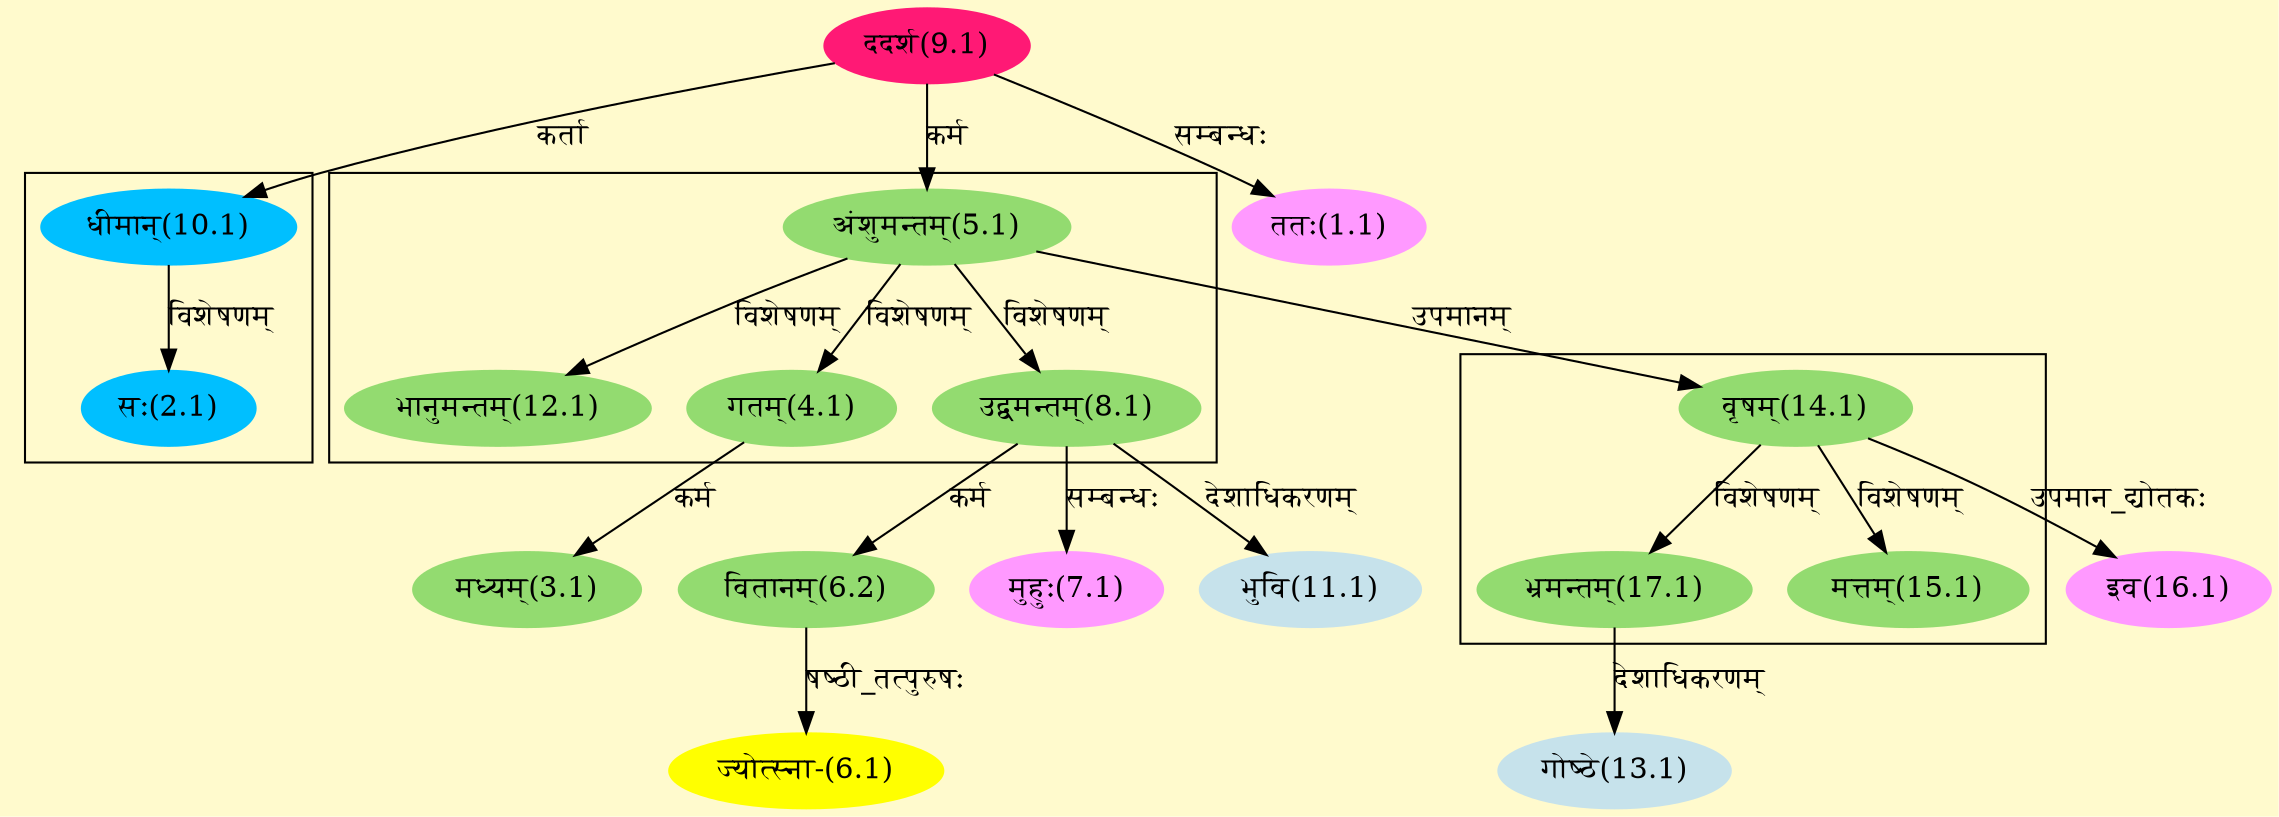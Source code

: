 digraph G{
rankdir=BT;
 compound=true;
 bgcolor="lemonchiffon1";

subgraph cluster_1{
Node2_1 [style=filled, color="#00BFFF" label = "सः(2.1)"]
Node10_1 [style=filled, color="#00BFFF" label = "धीमान्(10.1)"]

}

subgraph cluster_2{
Node4_1 [style=filled, color="#93DB70" label = "गतम्(4.1)"]
Node5_1 [style=filled, color="#93DB70" label = "अंशुमन्तम्(5.1)"]
Node8_1 [style=filled, color="#93DB70" label = "उद्वमन्तम्(8.1)"]
Node12_1 [style=filled, color="#93DB70" label = "भानुमन्तम्(12.1)"]

}

subgraph cluster_3{
Node15_1 [style=filled, color="#93DB70" label = "मत्तम्(15.1)"]
Node14_1 [style=filled, color="#93DB70" label = "वृषम्(14.1)"]
Node17_1 [style=filled, color="#93DB70" label = "भ्रमन्तम्(17.1)"]

}
Node1_1 [style=filled, color="#FF99FF" label = "ततः(1.1)"]
Node9_1 [style=filled, color="#FF1975" label = "ददर्श(9.1)"]
Node3_1 [style=filled, color="#93DB70" label = "मध्यम्(3.1)"]
Node4_1 [style=filled, color="#93DB70" label = "गतम्(4.1)"]
Node5_1 [style=filled, color="#93DB70" label = "अंशुमन्तम्(5.1)"]
Node6_1 [style=filled, color="#FFFF00" label = "ज्योत्स्ना-(6.1)"]
Node6_2 [style=filled, color="#93DB70" label = "वितानम्(6.2)"]
Node8_1 [style=filled, color="#93DB70" label = "उद्वमन्तम्(8.1)"]
Node7_1 [style=filled, color="#FF99FF" label = "मुहुः(7.1)"]
Node [style=filled, color="" label = "()"]
Node10_1 [style=filled, color="#00BFFF" label = "धीमान्(10.1)"]
Node11_1 [style=filled, color="#C6E2EB" label = "भुवि(11.1)"]
Node13_1 [style=filled, color="#C6E2EB" label = "गोष्ठे(13.1)"]
Node17_1 [style=filled, color="#93DB70" label = "भ्रमन्तम्(17.1)"]
Node14_1 [style=filled, color="#93DB70" label = "वृषम्(14.1)"]
Node16_1 [style=filled, color="#FF99FF" label = "इव(16.1)"]
/* Start of Relations section */

Node1_1 -> Node9_1 [  label="सम्बन्धः"  dir="back" ]
Node2_1 -> Node10_1 [  label="विशेषणम्"  dir="back" ]
Node3_1 -> Node4_1 [  label="कर्म"  dir="back" ]
Node4_1 -> Node5_1 [  label="विशेषणम्"  dir="back" ]
Node5_1 -> Node9_1 [  label="कर्म"  dir="back" ]
Node6_1 -> Node6_2 [  label="षष्ठी_तत्पुरुषः"  dir="back" ]
Node6_2 -> Node8_1 [  label="कर्म"  dir="back" ]
Node7_1 -> Node8_1 [  label="सम्बन्धः"  dir="back" ]
Node8_1 -> Node5_1 [  label="विशेषणम्"  dir="back" ]
Node10_1 -> Node9_1 [  label="कर्ता"  dir="back" ]
Node11_1 -> Node8_1 [  label="देशाधिकरणम्"  dir="back" ]
Node12_1 -> Node5_1 [  label="विशेषणम्"  dir="back" ]
Node13_1 -> Node17_1 [  label="देशाधिकरणम्"  dir="back" ]
Node14_1 -> Node5_1 [  label="उपमानम्"  dir="back" ]
Node15_1 -> Node14_1 [  label="विशेषणम्"  dir="back" ]
Node16_1 -> Node14_1 [  label="उपमान_द्योतकः"  dir="back" ]
Node17_1 -> Node14_1 [  label="विशेषणम्"  dir="back" ]
}

